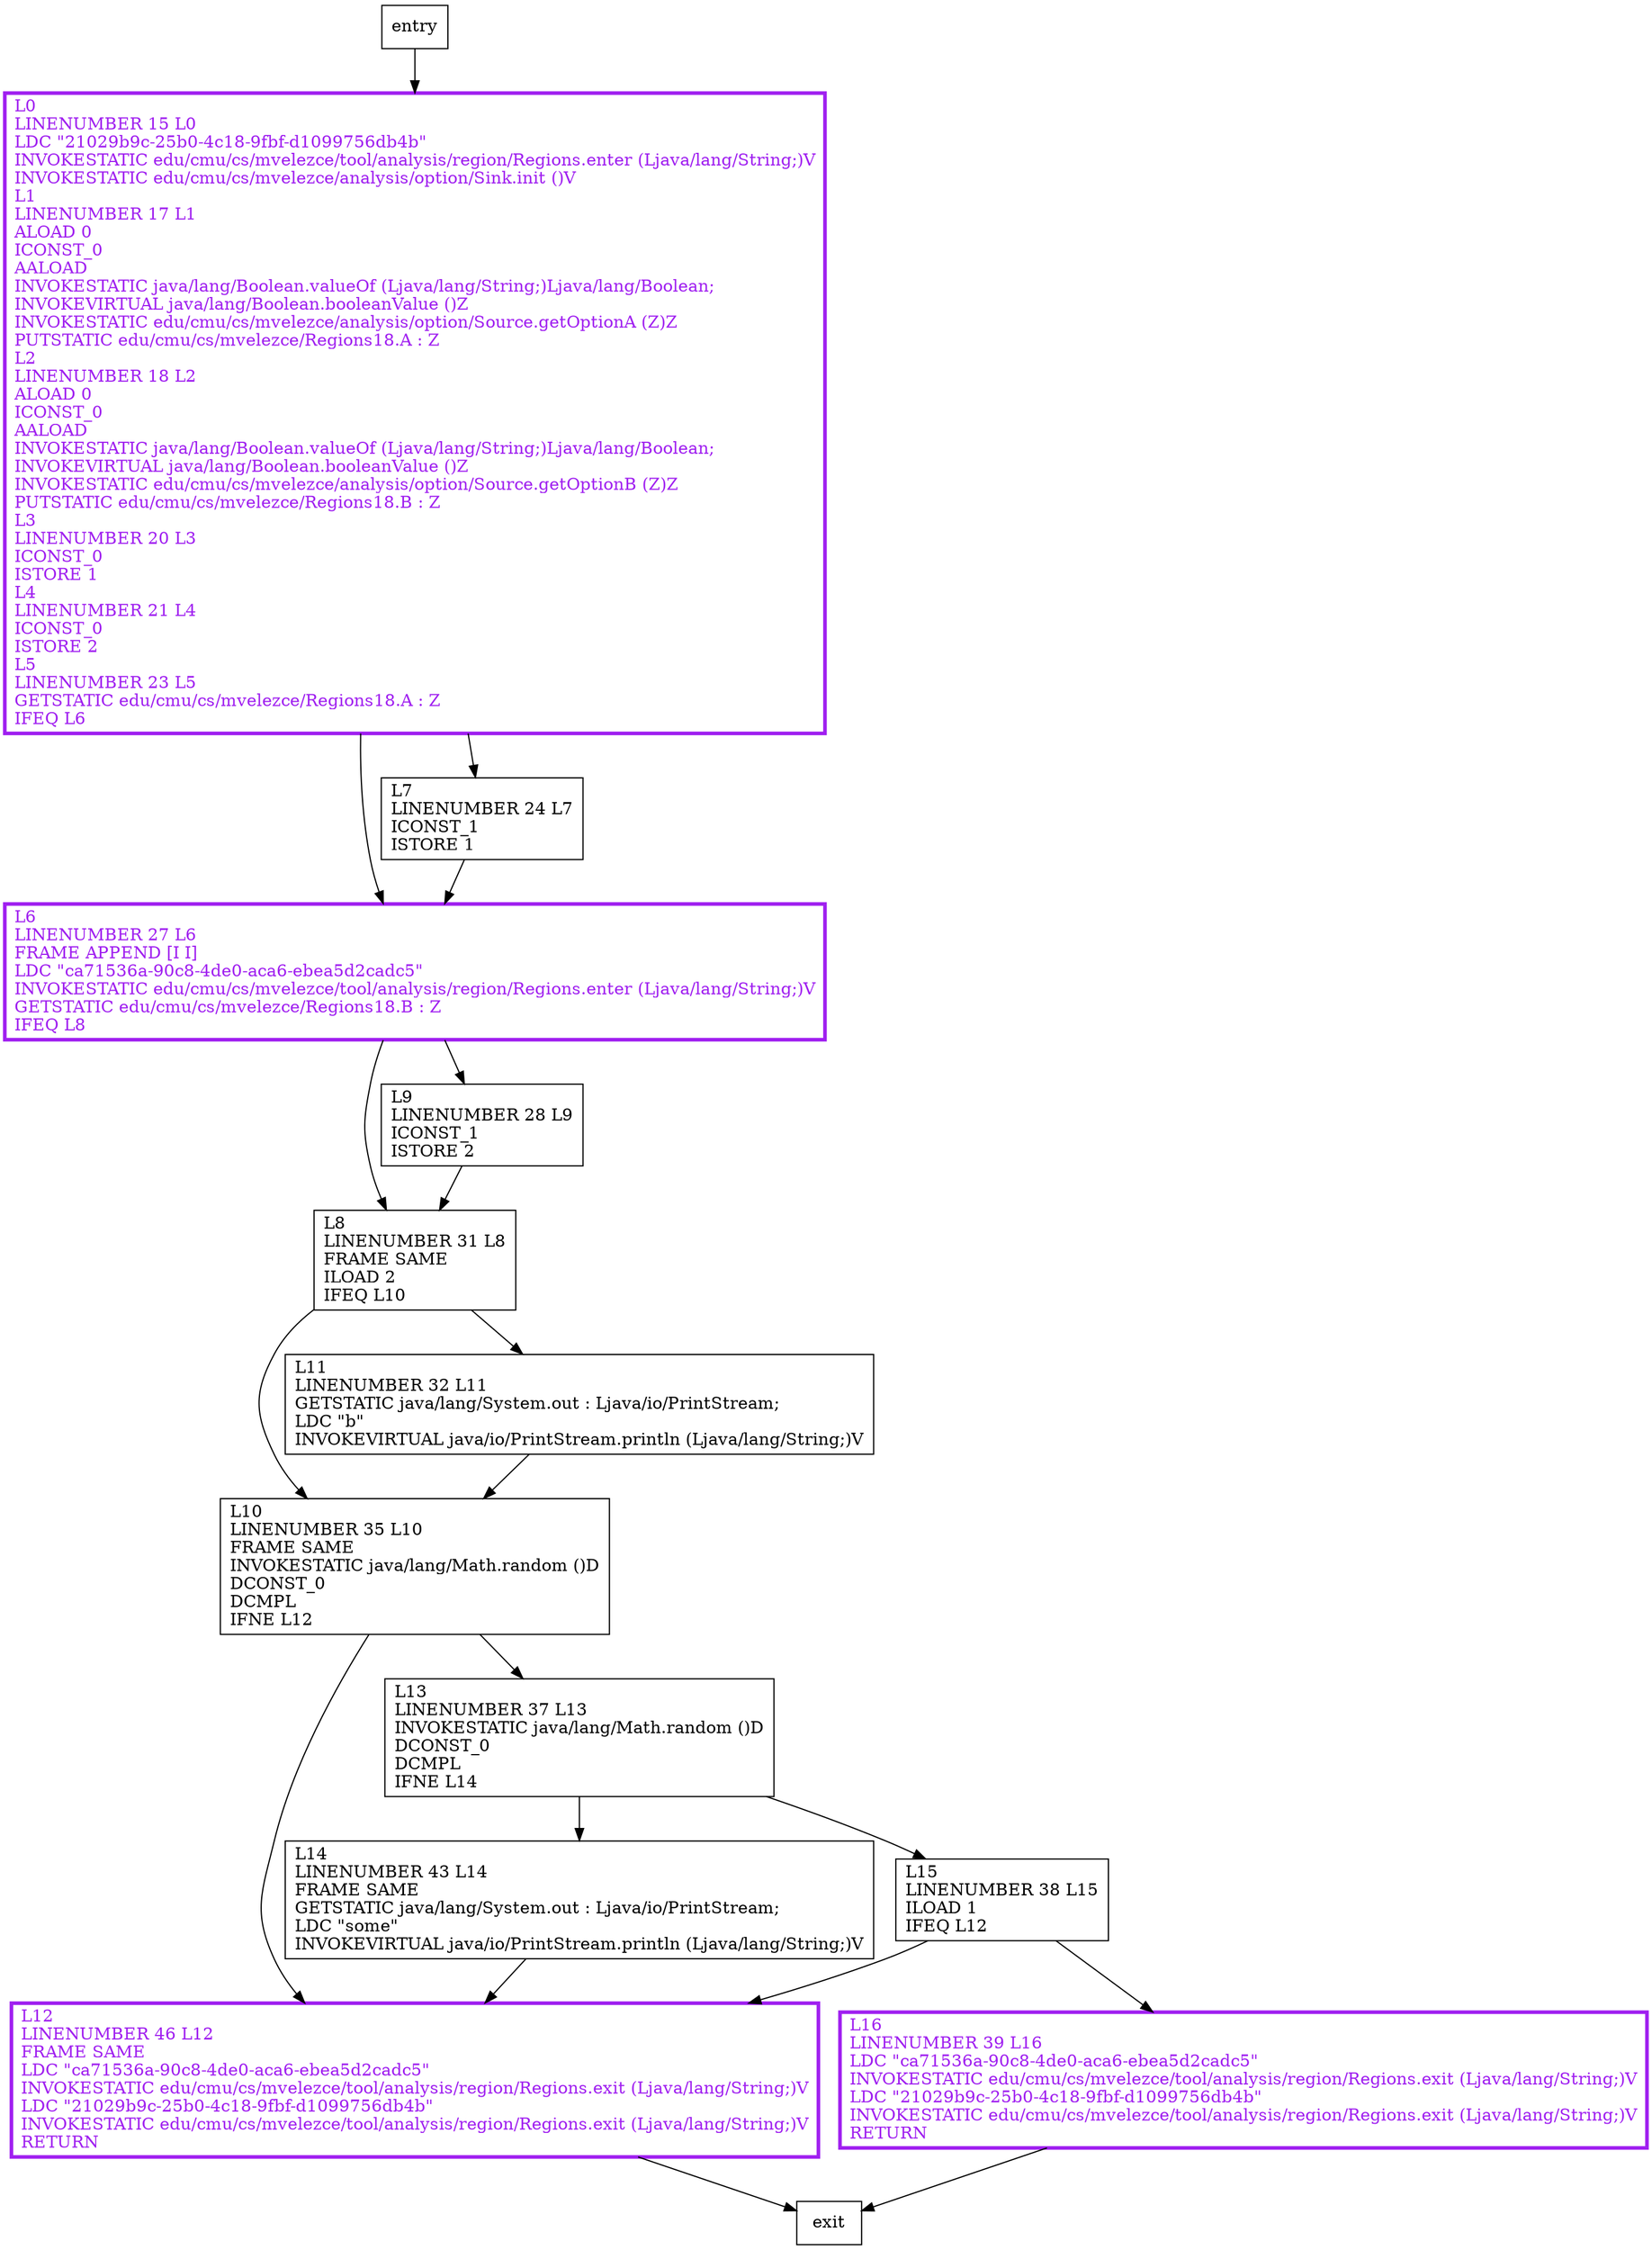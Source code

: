 digraph main {
node [shape=record];
1029715956 [label="L8\lLINENUMBER 31 L8\lFRAME SAME\lILOAD 2\lIFEQ L10\l"];
323061722 [label="L12\lLINENUMBER 46 L12\lFRAME SAME\lLDC \"ca71536a-90c8-4de0-aca6-ebea5d2cadc5\"\lINVOKESTATIC edu/cmu/cs/mvelezce/tool/analysis/region/Regions.exit (Ljava/lang/String;)V\lLDC \"21029b9c-25b0-4c18-9fbf-d1099756db4b\"\lINVOKESTATIC edu/cmu/cs/mvelezce/tool/analysis/region/Regions.exit (Ljava/lang/String;)V\lRETURN\l"];
1689826593 [label="L10\lLINENUMBER 35 L10\lFRAME SAME\lINVOKESTATIC java/lang/Math.random ()D\lDCONST_0\lDCMPL\lIFNE L12\l"];
1537228086 [label="L0\lLINENUMBER 15 L0\lLDC \"21029b9c-25b0-4c18-9fbf-d1099756db4b\"\lINVOKESTATIC edu/cmu/cs/mvelezce/tool/analysis/region/Regions.enter (Ljava/lang/String;)V\lINVOKESTATIC edu/cmu/cs/mvelezce/analysis/option/Sink.init ()V\lL1\lLINENUMBER 17 L1\lALOAD 0\lICONST_0\lAALOAD\lINVOKESTATIC java/lang/Boolean.valueOf (Ljava/lang/String;)Ljava/lang/Boolean;\lINVOKEVIRTUAL java/lang/Boolean.booleanValue ()Z\lINVOKESTATIC edu/cmu/cs/mvelezce/analysis/option/Source.getOptionA (Z)Z\lPUTSTATIC edu/cmu/cs/mvelezce/Regions18.A : Z\lL2\lLINENUMBER 18 L2\lALOAD 0\lICONST_0\lAALOAD\lINVOKESTATIC java/lang/Boolean.valueOf (Ljava/lang/String;)Ljava/lang/Boolean;\lINVOKEVIRTUAL java/lang/Boolean.booleanValue ()Z\lINVOKESTATIC edu/cmu/cs/mvelezce/analysis/option/Source.getOptionB (Z)Z\lPUTSTATIC edu/cmu/cs/mvelezce/Regions18.B : Z\lL3\lLINENUMBER 20 L3\lICONST_0\lISTORE 1\lL4\lLINENUMBER 21 L4\lICONST_0\lISTORE 2\lL5\lLINENUMBER 23 L5\lGETSTATIC edu/cmu/cs/mvelezce/Regions18.A : Z\lIFEQ L6\l"];
161570089 [label="L6\lLINENUMBER 27 L6\lFRAME APPEND [I I]\lLDC \"ca71536a-90c8-4de0-aca6-ebea5d2cadc5\"\lINVOKESTATIC edu/cmu/cs/mvelezce/tool/analysis/region/Regions.enter (Ljava/lang/String;)V\lGETSTATIC edu/cmu/cs/mvelezce/Regions18.B : Z\lIFEQ L8\l"];
1946675929 [label="L7\lLINENUMBER 24 L7\lICONST_1\lISTORE 1\l"];
799201869 [label="L11\lLINENUMBER 32 L11\lGETSTATIC java/lang/System.out : Ljava/io/PrintStream;\lLDC \"b\"\lINVOKEVIRTUAL java/io/PrintStream.println (Ljava/lang/String;)V\l"];
1744041187 [label="L9\lLINENUMBER 28 L9\lICONST_1\lISTORE 2\l"];
1802317245 [label="L13\lLINENUMBER 37 L13\lINVOKESTATIC java/lang/Math.random ()D\lDCONST_0\lDCMPL\lIFNE L14\l"];
1819566343 [label="L16\lLINENUMBER 39 L16\lLDC \"ca71536a-90c8-4de0-aca6-ebea5d2cadc5\"\lINVOKESTATIC edu/cmu/cs/mvelezce/tool/analysis/region/Regions.exit (Ljava/lang/String;)V\lLDC \"21029b9c-25b0-4c18-9fbf-d1099756db4b\"\lINVOKESTATIC edu/cmu/cs/mvelezce/tool/analysis/region/Regions.exit (Ljava/lang/String;)V\lRETURN\l"];
1247648844 [label="L14\lLINENUMBER 43 L14\lFRAME SAME\lGETSTATIC java/lang/System.out : Ljava/io/PrintStream;\lLDC \"some\"\lINVOKEVIRTUAL java/io/PrintStream.println (Ljava/lang/String;)V\l"];
1939097592 [label="L15\lLINENUMBER 38 L15\lILOAD 1\lIFEQ L12\l"];
entry;
exit;
1029715956 -> 1689826593;
1029715956 -> 799201869;
1537228086 -> 161570089;
1537228086 -> 1946675929;
1946675929 -> 161570089;
1744041187 -> 1029715956;
1802317245 -> 1247648844;
1802317245 -> 1939097592;
1819566343 -> exit;
entry -> 1537228086;
323061722 -> exit;
1689826593 -> 323061722;
1689826593 -> 1802317245;
161570089 -> 1029715956;
161570089 -> 1744041187;
799201869 -> 1689826593;
1247648844 -> 323061722;
1939097592 -> 323061722;
1939097592 -> 1819566343;
323061722[fontcolor="purple", penwidth=3, color="purple"];
1537228086[fontcolor="purple", penwidth=3, color="purple"];
161570089[fontcolor="purple", penwidth=3, color="purple"];
1819566343[fontcolor="purple", penwidth=3, color="purple"];
}
